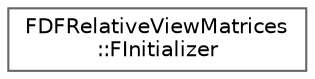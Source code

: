 digraph "Graphical Class Hierarchy"
{
 // INTERACTIVE_SVG=YES
 // LATEX_PDF_SIZE
  bgcolor="transparent";
  edge [fontname=Helvetica,fontsize=10,labelfontname=Helvetica,labelfontsize=10];
  node [fontname=Helvetica,fontsize=10,shape=box,height=0.2,width=0.4];
  rankdir="LR";
  Node0 [id="Node000000",label="FDFRelativeViewMatrices\l::FInitializer",height=0.2,width=0.4,color="grey40", fillcolor="white", style="filled",URL="$df/d37/structFDFRelativeViewMatrices_1_1FInitializer.html",tooltip=" "];
}
